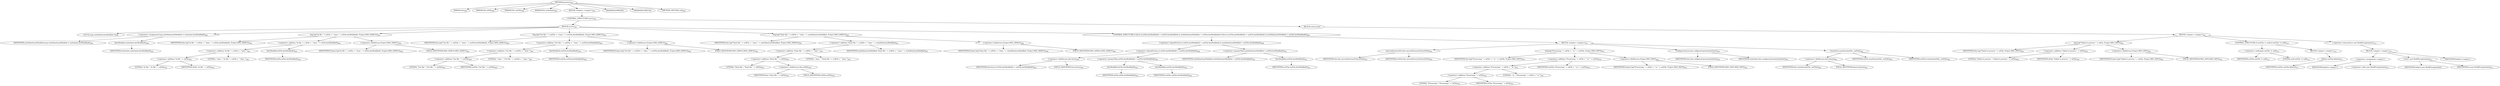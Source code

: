 digraph "process" {  
"962" [label = <(METHOD,process)<SUB>489</SUB>> ]
"50" [label = <(PARAM,this)<SUB>489</SUB>> ]
"963" [label = <(PARAM,File inFile)<SUB>489</SUB>> ]
"964" [label = <(PARAM,File outFile)<SUB>489</SUB>> ]
"965" [label = <(PARAM,File stylesheet)<SUB>489</SUB>> ]
"966" [label = <(BLOCK,&lt;empty&gt;,&lt;empty&gt;)<SUB>490</SUB>> ]
"967" [label = <(CONTROL_STRUCTURE,try,try)<SUB>491</SUB>> ]
"968" [label = <(BLOCK,try,try)<SUB>491</SUB>> ]
"969" [label = <(LOCAL,long styleSheetLastModified: long)> ]
"970" [label = <(&lt;operator&gt;.assignment,long styleSheetLastModified = stylesheet.lastModified())<SUB>492</SUB>> ]
"971" [label = <(IDENTIFIER,styleSheetLastModified,long styleSheetLastModified = stylesheet.lastModified())<SUB>492</SUB>> ]
"972" [label = <(lastModified,stylesheet.lastModified())<SUB>492</SUB>> ]
"973" [label = <(IDENTIFIER,stylesheet,stylesheet.lastModified())<SUB>492</SUB>> ]
"974" [label = <(log,log(&quot;In file &quot; + inFile + &quot; time: &quot; + inFile.lastModified(), Project.MSG_DEBUG))<SUB>493</SUB>> ]
"49" [label = <(IDENTIFIER,this,log(&quot;In file &quot; + inFile + &quot; time: &quot; + inFile.lastModified(), Project.MSG_DEBUG))<SUB>493</SUB>> ]
"975" [label = <(&lt;operator&gt;.addition,&quot;In file &quot; + inFile + &quot; time: &quot; + inFile.lastModified())<SUB>493</SUB>> ]
"976" [label = <(&lt;operator&gt;.addition,&quot;In file &quot; + inFile + &quot; time: &quot;)<SUB>493</SUB>> ]
"977" [label = <(&lt;operator&gt;.addition,&quot;In file &quot; + inFile)<SUB>493</SUB>> ]
"978" [label = <(LITERAL,&quot;In file &quot;,&quot;In file &quot; + inFile)<SUB>493</SUB>> ]
"979" [label = <(IDENTIFIER,inFile,&quot;In file &quot; + inFile)<SUB>493</SUB>> ]
"980" [label = <(LITERAL,&quot; time: &quot;,&quot;In file &quot; + inFile + &quot; time: &quot;)<SUB>493</SUB>> ]
"981" [label = <(lastModified,inFile.lastModified())<SUB>493</SUB>> ]
"982" [label = <(IDENTIFIER,inFile,inFile.lastModified())<SUB>493</SUB>> ]
"983" [label = <(&lt;operator&gt;.fieldAccess,Project.MSG_DEBUG)<SUB>494</SUB>> ]
"984" [label = <(IDENTIFIER,Project,log(&quot;In file &quot; + inFile + &quot; time: &quot; + inFile.lastModified(), Project.MSG_DEBUG))<SUB>494</SUB>> ]
"985" [label = <(FIELD_IDENTIFIER,MSG_DEBUG,MSG_DEBUG)<SUB>494</SUB>> ]
"986" [label = <(log,log(&quot;Out file &quot; + outFile + &quot; time: &quot; + outFile.lastModified(), Project.MSG_DEBUG))<SUB>495</SUB>> ]
"51" [label = <(IDENTIFIER,this,log(&quot;Out file &quot; + outFile + &quot; time: &quot; + outFile.lastModified(), Project.MSG_DEBUG))<SUB>495</SUB>> ]
"987" [label = <(&lt;operator&gt;.addition,&quot;Out file &quot; + outFile + &quot; time: &quot; + outFile.lastModified())<SUB>495</SUB>> ]
"988" [label = <(&lt;operator&gt;.addition,&quot;Out file &quot; + outFile + &quot; time: &quot;)<SUB>495</SUB>> ]
"989" [label = <(&lt;operator&gt;.addition,&quot;Out file &quot; + outFile)<SUB>495</SUB>> ]
"990" [label = <(LITERAL,&quot;Out file &quot;,&quot;Out file &quot; + outFile)<SUB>495</SUB>> ]
"991" [label = <(IDENTIFIER,outFile,&quot;Out file &quot; + outFile)<SUB>495</SUB>> ]
"992" [label = <(LITERAL,&quot; time: &quot;,&quot;Out file &quot; + outFile + &quot; time: &quot;)<SUB>495</SUB>> ]
"993" [label = <(lastModified,outFile.lastModified())<SUB>495</SUB>> ]
"994" [label = <(IDENTIFIER,outFile,outFile.lastModified())<SUB>495</SUB>> ]
"995" [label = <(&lt;operator&gt;.fieldAccess,Project.MSG_DEBUG)<SUB>496</SUB>> ]
"996" [label = <(IDENTIFIER,Project,log(&quot;Out file &quot; + outFile + &quot; time: &quot; + outFile.lastModified(), Project.MSG_DEBUG))<SUB>496</SUB>> ]
"997" [label = <(FIELD_IDENTIFIER,MSG_DEBUG,MSG_DEBUG)<SUB>496</SUB>> ]
"998" [label = <(log,log(&quot;Style file &quot; + xslFile + &quot; time: &quot; + styleSheetLastModified, Project.MSG_DEBUG))<SUB>497</SUB>> ]
"52" [label = <(IDENTIFIER,this,log(&quot;Style file &quot; + xslFile + &quot; time: &quot; + styleSheetLastModified, Project.MSG_DEBUG))<SUB>497</SUB>> ]
"999" [label = <(&lt;operator&gt;.addition,&quot;Style file &quot; + xslFile + &quot; time: &quot; + styleSheetLastModified)<SUB>497</SUB>> ]
"1000" [label = <(&lt;operator&gt;.addition,&quot;Style file &quot; + xslFile + &quot; time: &quot;)<SUB>497</SUB>> ]
"1001" [label = <(&lt;operator&gt;.addition,&quot;Style file &quot; + xslFile)<SUB>497</SUB>> ]
"1002" [label = <(LITERAL,&quot;Style file &quot;,&quot;Style file &quot; + xslFile)<SUB>497</SUB>> ]
"1003" [label = <(&lt;operator&gt;.fieldAccess,this.xslFile)<SUB>497</SUB>> ]
"1004" [label = <(IDENTIFIER,this,&quot;Style file &quot; + xslFile)<SUB>497</SUB>> ]
"1005" [label = <(FIELD_IDENTIFIER,xslFile,xslFile)<SUB>497</SUB>> ]
"1006" [label = <(LITERAL,&quot; time: &quot;,&quot;Style file &quot; + xslFile + &quot; time: &quot;)<SUB>497</SUB>> ]
"1007" [label = <(IDENTIFIER,styleSheetLastModified,&quot;Style file &quot; + xslFile + &quot; time: &quot; + styleSheetLastModified)<SUB>497</SUB>> ]
"1008" [label = <(&lt;operator&gt;.fieldAccess,Project.MSG_DEBUG)<SUB>498</SUB>> ]
"1009" [label = <(IDENTIFIER,Project,log(&quot;Style file &quot; + xslFile + &quot; time: &quot; + styleSheetLastModified, Project.MSG_DEBUG))<SUB>498</SUB>> ]
"1010" [label = <(FIELD_IDENTIFIER,MSG_DEBUG,MSG_DEBUG)<SUB>498</SUB>> ]
"1011" [label = <(CONTROL_STRUCTURE,if (force || inFile.lastModified() &gt; outFile.lastModified() || styleSheetLastModified &gt; outFile.lastModified()),if (force || inFile.lastModified() &gt; outFile.lastModified() || styleSheetLastModified &gt; outFile.lastModified()))<SUB>499</SUB>> ]
"1012" [label = <(&lt;operator&gt;.logicalOr,force || inFile.lastModified() &gt; outFile.lastModified() || styleSheetLastModified &gt; outFile.lastModified())<SUB>499</SUB>> ]
"1013" [label = <(&lt;operator&gt;.logicalOr,force || inFile.lastModified() &gt; outFile.lastModified())<SUB>499</SUB>> ]
"1014" [label = <(&lt;operator&gt;.fieldAccess,this.force)<SUB>499</SUB>> ]
"1015" [label = <(IDENTIFIER,this,force || inFile.lastModified() &gt; outFile.lastModified())<SUB>499</SUB>> ]
"1016" [label = <(FIELD_IDENTIFIER,force,force)<SUB>499</SUB>> ]
"1017" [label = <(&lt;operator&gt;.greaterThan,inFile.lastModified() &gt; outFile.lastModified())<SUB>500</SUB>> ]
"1018" [label = <(lastModified,inFile.lastModified())<SUB>500</SUB>> ]
"1019" [label = <(IDENTIFIER,inFile,inFile.lastModified())<SUB>500</SUB>> ]
"1020" [label = <(lastModified,outFile.lastModified())<SUB>500</SUB>> ]
"1021" [label = <(IDENTIFIER,outFile,outFile.lastModified())<SUB>500</SUB>> ]
"1022" [label = <(&lt;operator&gt;.greaterThan,styleSheetLastModified &gt; outFile.lastModified())<SUB>501</SUB>> ]
"1023" [label = <(IDENTIFIER,styleSheetLastModified,styleSheetLastModified &gt; outFile.lastModified())<SUB>501</SUB>> ]
"1024" [label = <(lastModified,outFile.lastModified())<SUB>501</SUB>> ]
"1025" [label = <(IDENTIFIER,outFile,outFile.lastModified())<SUB>501</SUB>> ]
"1026" [label = <(BLOCK,&lt;empty&gt;,&lt;empty&gt;)<SUB>501</SUB>> ]
"1027" [label = <(ensureDirectoryFor,this.ensureDirectoryFor(outFile))<SUB>502</SUB>> ]
"53" [label = <(IDENTIFIER,this,this.ensureDirectoryFor(outFile))<SUB>502</SUB>> ]
"1028" [label = <(IDENTIFIER,outFile,this.ensureDirectoryFor(outFile))<SUB>502</SUB>> ]
"1029" [label = <(log,log(&quot;Processing &quot; + inFile + &quot; to &quot; + outFile, Project.MSG_INFO))<SUB>503</SUB>> ]
"54" [label = <(IDENTIFIER,this,log(&quot;Processing &quot; + inFile + &quot; to &quot; + outFile, Project.MSG_INFO))<SUB>503</SUB>> ]
"1030" [label = <(&lt;operator&gt;.addition,&quot;Processing &quot; + inFile + &quot; to &quot; + outFile)<SUB>503</SUB>> ]
"1031" [label = <(&lt;operator&gt;.addition,&quot;Processing &quot; + inFile + &quot; to &quot;)<SUB>503</SUB>> ]
"1032" [label = <(&lt;operator&gt;.addition,&quot;Processing &quot; + inFile)<SUB>503</SUB>> ]
"1033" [label = <(LITERAL,&quot;Processing &quot;,&quot;Processing &quot; + inFile)<SUB>503</SUB>> ]
"1034" [label = <(IDENTIFIER,inFile,&quot;Processing &quot; + inFile)<SUB>503</SUB>> ]
"1035" [label = <(LITERAL,&quot; to &quot;,&quot;Processing &quot; + inFile + &quot; to &quot;)<SUB>503</SUB>> ]
"1036" [label = <(IDENTIFIER,outFile,&quot;Processing &quot; + inFile + &quot; to &quot; + outFile)<SUB>503</SUB>> ]
"1037" [label = <(&lt;operator&gt;.fieldAccess,Project.MSG_INFO)<SUB>504</SUB>> ]
"1038" [label = <(IDENTIFIER,Project,log(&quot;Processing &quot; + inFile + &quot; to &quot; + outFile, Project.MSG_INFO))<SUB>504</SUB>> ]
"1039" [label = <(FIELD_IDENTIFIER,MSG_INFO,MSG_INFO)<SUB>504</SUB>> ]
"1040" [label = <(configureLiaison,this.configureLiaison(stylesheet))<SUB>505</SUB>> ]
"55" [label = <(IDENTIFIER,this,this.configureLiaison(stylesheet))<SUB>505</SUB>> ]
"1041" [label = <(IDENTIFIER,stylesheet,this.configureLiaison(stylesheet))<SUB>505</SUB>> ]
"1042" [label = <(transform,transform(inFile, outFile))<SUB>506</SUB>> ]
"1043" [label = <(&lt;operator&gt;.fieldAccess,this.liaison)<SUB>506</SUB>> ]
"1044" [label = <(IDENTIFIER,this,transform(inFile, outFile))<SUB>506</SUB>> ]
"1045" [label = <(FIELD_IDENTIFIER,liaison,liaison)<SUB>506</SUB>> ]
"1046" [label = <(IDENTIFIER,inFile,transform(inFile, outFile))<SUB>506</SUB>> ]
"1047" [label = <(IDENTIFIER,outFile,transform(inFile, outFile))<SUB>506</SUB>> ]
"1048" [label = <(BLOCK,catch,catch)> ]
"1049" [label = <(BLOCK,&lt;empty&gt;,&lt;empty&gt;)<SUB>508</SUB>> ]
"1050" [label = <(log,log(&quot;Failed to process &quot; + inFile, Project.MSG_INFO))<SUB>509</SUB>> ]
"56" [label = <(IDENTIFIER,this,log(&quot;Failed to process &quot; + inFile, Project.MSG_INFO))<SUB>509</SUB>> ]
"1051" [label = <(&lt;operator&gt;.addition,&quot;Failed to process &quot; + inFile)<SUB>509</SUB>> ]
"1052" [label = <(LITERAL,&quot;Failed to process &quot;,&quot;Failed to process &quot; + inFile)<SUB>509</SUB>> ]
"1053" [label = <(IDENTIFIER,inFile,&quot;Failed to process &quot; + inFile)<SUB>509</SUB>> ]
"1054" [label = <(&lt;operator&gt;.fieldAccess,Project.MSG_INFO)<SUB>509</SUB>> ]
"1055" [label = <(IDENTIFIER,Project,log(&quot;Failed to process &quot; + inFile, Project.MSG_INFO))<SUB>509</SUB>> ]
"1056" [label = <(FIELD_IDENTIFIER,MSG_INFO,MSG_INFO)<SUB>509</SUB>> ]
"1057" [label = <(CONTROL_STRUCTURE,if (outFile != null),if (outFile != null))<SUB>510</SUB>> ]
"1058" [label = <(&lt;operator&gt;.notEquals,outFile != null)<SUB>510</SUB>> ]
"1059" [label = <(IDENTIFIER,outFile,outFile != null)<SUB>510</SUB>> ]
"1060" [label = <(LITERAL,null,outFile != null)<SUB>510</SUB>> ]
"1061" [label = <(BLOCK,&lt;empty&gt;,&lt;empty&gt;)<SUB>510</SUB>> ]
"1062" [label = <(delete,outFile.delete())<SUB>511</SUB>> ]
"1063" [label = <(IDENTIFIER,outFile,outFile.delete())<SUB>511</SUB>> ]
"1064" [label = <(&lt;operator&gt;.throw,throw new BuildException(ex);)<SUB>513</SUB>> ]
"1065" [label = <(BLOCK,&lt;empty&gt;,&lt;empty&gt;)<SUB>513</SUB>> ]
"1066" [label = <(&lt;operator&gt;.assignment,&lt;empty&gt;)> ]
"1067" [label = <(IDENTIFIER,$obj12,&lt;empty&gt;)> ]
"1068" [label = <(&lt;operator&gt;.alloc,new BuildException(ex))<SUB>513</SUB>> ]
"1069" [label = <(&lt;init&gt;,new BuildException(ex))<SUB>513</SUB>> ]
"1070" [label = <(IDENTIFIER,$obj12,new BuildException(ex))> ]
"1071" [label = <(IDENTIFIER,ex,new BuildException(ex))<SUB>513</SUB>> ]
"1072" [label = <(IDENTIFIER,$obj12,&lt;empty&gt;)> ]
"1073" [label = <(MODIFIER,PRIVATE)> ]
"1074" [label = <(MODIFIER,VIRTUAL)> ]
"1075" [label = <(METHOD_RETURN,void)<SUB>489</SUB>> ]
  "962" -> "50" 
  "962" -> "963" 
  "962" -> "964" 
  "962" -> "965" 
  "962" -> "966" 
  "962" -> "1073" 
  "962" -> "1074" 
  "962" -> "1075" 
  "966" -> "967" 
  "967" -> "968" 
  "967" -> "1048" 
  "968" -> "969" 
  "968" -> "970" 
  "968" -> "974" 
  "968" -> "986" 
  "968" -> "998" 
  "968" -> "1011" 
  "970" -> "971" 
  "970" -> "972" 
  "972" -> "973" 
  "974" -> "49" 
  "974" -> "975" 
  "974" -> "983" 
  "975" -> "976" 
  "975" -> "981" 
  "976" -> "977" 
  "976" -> "980" 
  "977" -> "978" 
  "977" -> "979" 
  "981" -> "982" 
  "983" -> "984" 
  "983" -> "985" 
  "986" -> "51" 
  "986" -> "987" 
  "986" -> "995" 
  "987" -> "988" 
  "987" -> "993" 
  "988" -> "989" 
  "988" -> "992" 
  "989" -> "990" 
  "989" -> "991" 
  "993" -> "994" 
  "995" -> "996" 
  "995" -> "997" 
  "998" -> "52" 
  "998" -> "999" 
  "998" -> "1008" 
  "999" -> "1000" 
  "999" -> "1007" 
  "1000" -> "1001" 
  "1000" -> "1006" 
  "1001" -> "1002" 
  "1001" -> "1003" 
  "1003" -> "1004" 
  "1003" -> "1005" 
  "1008" -> "1009" 
  "1008" -> "1010" 
  "1011" -> "1012" 
  "1011" -> "1026" 
  "1012" -> "1013" 
  "1012" -> "1022" 
  "1013" -> "1014" 
  "1013" -> "1017" 
  "1014" -> "1015" 
  "1014" -> "1016" 
  "1017" -> "1018" 
  "1017" -> "1020" 
  "1018" -> "1019" 
  "1020" -> "1021" 
  "1022" -> "1023" 
  "1022" -> "1024" 
  "1024" -> "1025" 
  "1026" -> "1027" 
  "1026" -> "1029" 
  "1026" -> "1040" 
  "1026" -> "1042" 
  "1027" -> "53" 
  "1027" -> "1028" 
  "1029" -> "54" 
  "1029" -> "1030" 
  "1029" -> "1037" 
  "1030" -> "1031" 
  "1030" -> "1036" 
  "1031" -> "1032" 
  "1031" -> "1035" 
  "1032" -> "1033" 
  "1032" -> "1034" 
  "1037" -> "1038" 
  "1037" -> "1039" 
  "1040" -> "55" 
  "1040" -> "1041" 
  "1042" -> "1043" 
  "1042" -> "1046" 
  "1042" -> "1047" 
  "1043" -> "1044" 
  "1043" -> "1045" 
  "1048" -> "1049" 
  "1049" -> "1050" 
  "1049" -> "1057" 
  "1049" -> "1064" 
  "1050" -> "56" 
  "1050" -> "1051" 
  "1050" -> "1054" 
  "1051" -> "1052" 
  "1051" -> "1053" 
  "1054" -> "1055" 
  "1054" -> "1056" 
  "1057" -> "1058" 
  "1057" -> "1061" 
  "1058" -> "1059" 
  "1058" -> "1060" 
  "1061" -> "1062" 
  "1062" -> "1063" 
  "1064" -> "1065" 
  "1065" -> "1066" 
  "1065" -> "1069" 
  "1065" -> "1072" 
  "1066" -> "1067" 
  "1066" -> "1068" 
  "1069" -> "1070" 
  "1069" -> "1071" 
}
